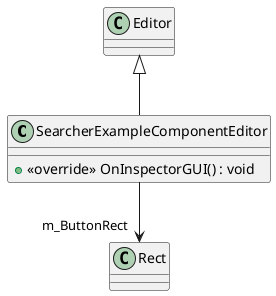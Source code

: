 @startuml
class SearcherExampleComponentEditor {
    + <<override>> OnInspectorGUI() : void
}
Editor <|-- SearcherExampleComponentEditor
SearcherExampleComponentEditor --> "m_ButtonRect" Rect
@enduml
